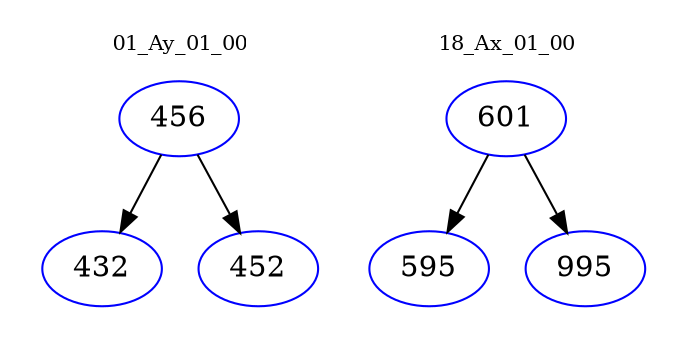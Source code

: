 digraph{
subgraph cluster_0 {
color = white
label = "01_Ay_01_00";
fontsize=10;
T0_456 [label="456", color="blue"]
T0_456 -> T0_432 [color="black"]
T0_432 [label="432", color="blue"]
T0_456 -> T0_452 [color="black"]
T0_452 [label="452", color="blue"]
}
subgraph cluster_1 {
color = white
label = "18_Ax_01_00";
fontsize=10;
T1_601 [label="601", color="blue"]
T1_601 -> T1_595 [color="black"]
T1_595 [label="595", color="blue"]
T1_601 -> T1_995 [color="black"]
T1_995 [label="995", color="blue"]
}
}
